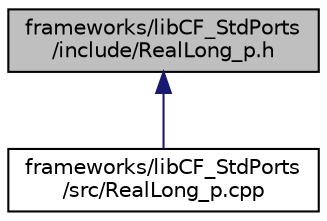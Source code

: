 digraph "frameworks/libCF_StdPorts/include/RealLong_p.h"
{
 // INTERACTIVE_SVG=YES
  edge [fontname="Helvetica",fontsize="10",labelfontname="Helvetica",labelfontsize="10"];
  node [fontname="Helvetica",fontsize="10",shape=record];
  Node1 [label="frameworks/libCF_StdPorts\l/include/RealLong_p.h",height=0.2,width=0.4,color="black", fillcolor="grey75", style="filled", fontcolor="black"];
  Node1 -> Node2 [dir="back",color="midnightblue",fontsize="10",style="solid",fontname="Helvetica"];
  Node2 [label="frameworks/libCF_StdPorts\l/src/RealLong_p.cpp",height=0.2,width=0.4,color="black", fillcolor="white", style="filled",URL="$_real_long__p_8cpp.html",tooltip=":  "];
}
